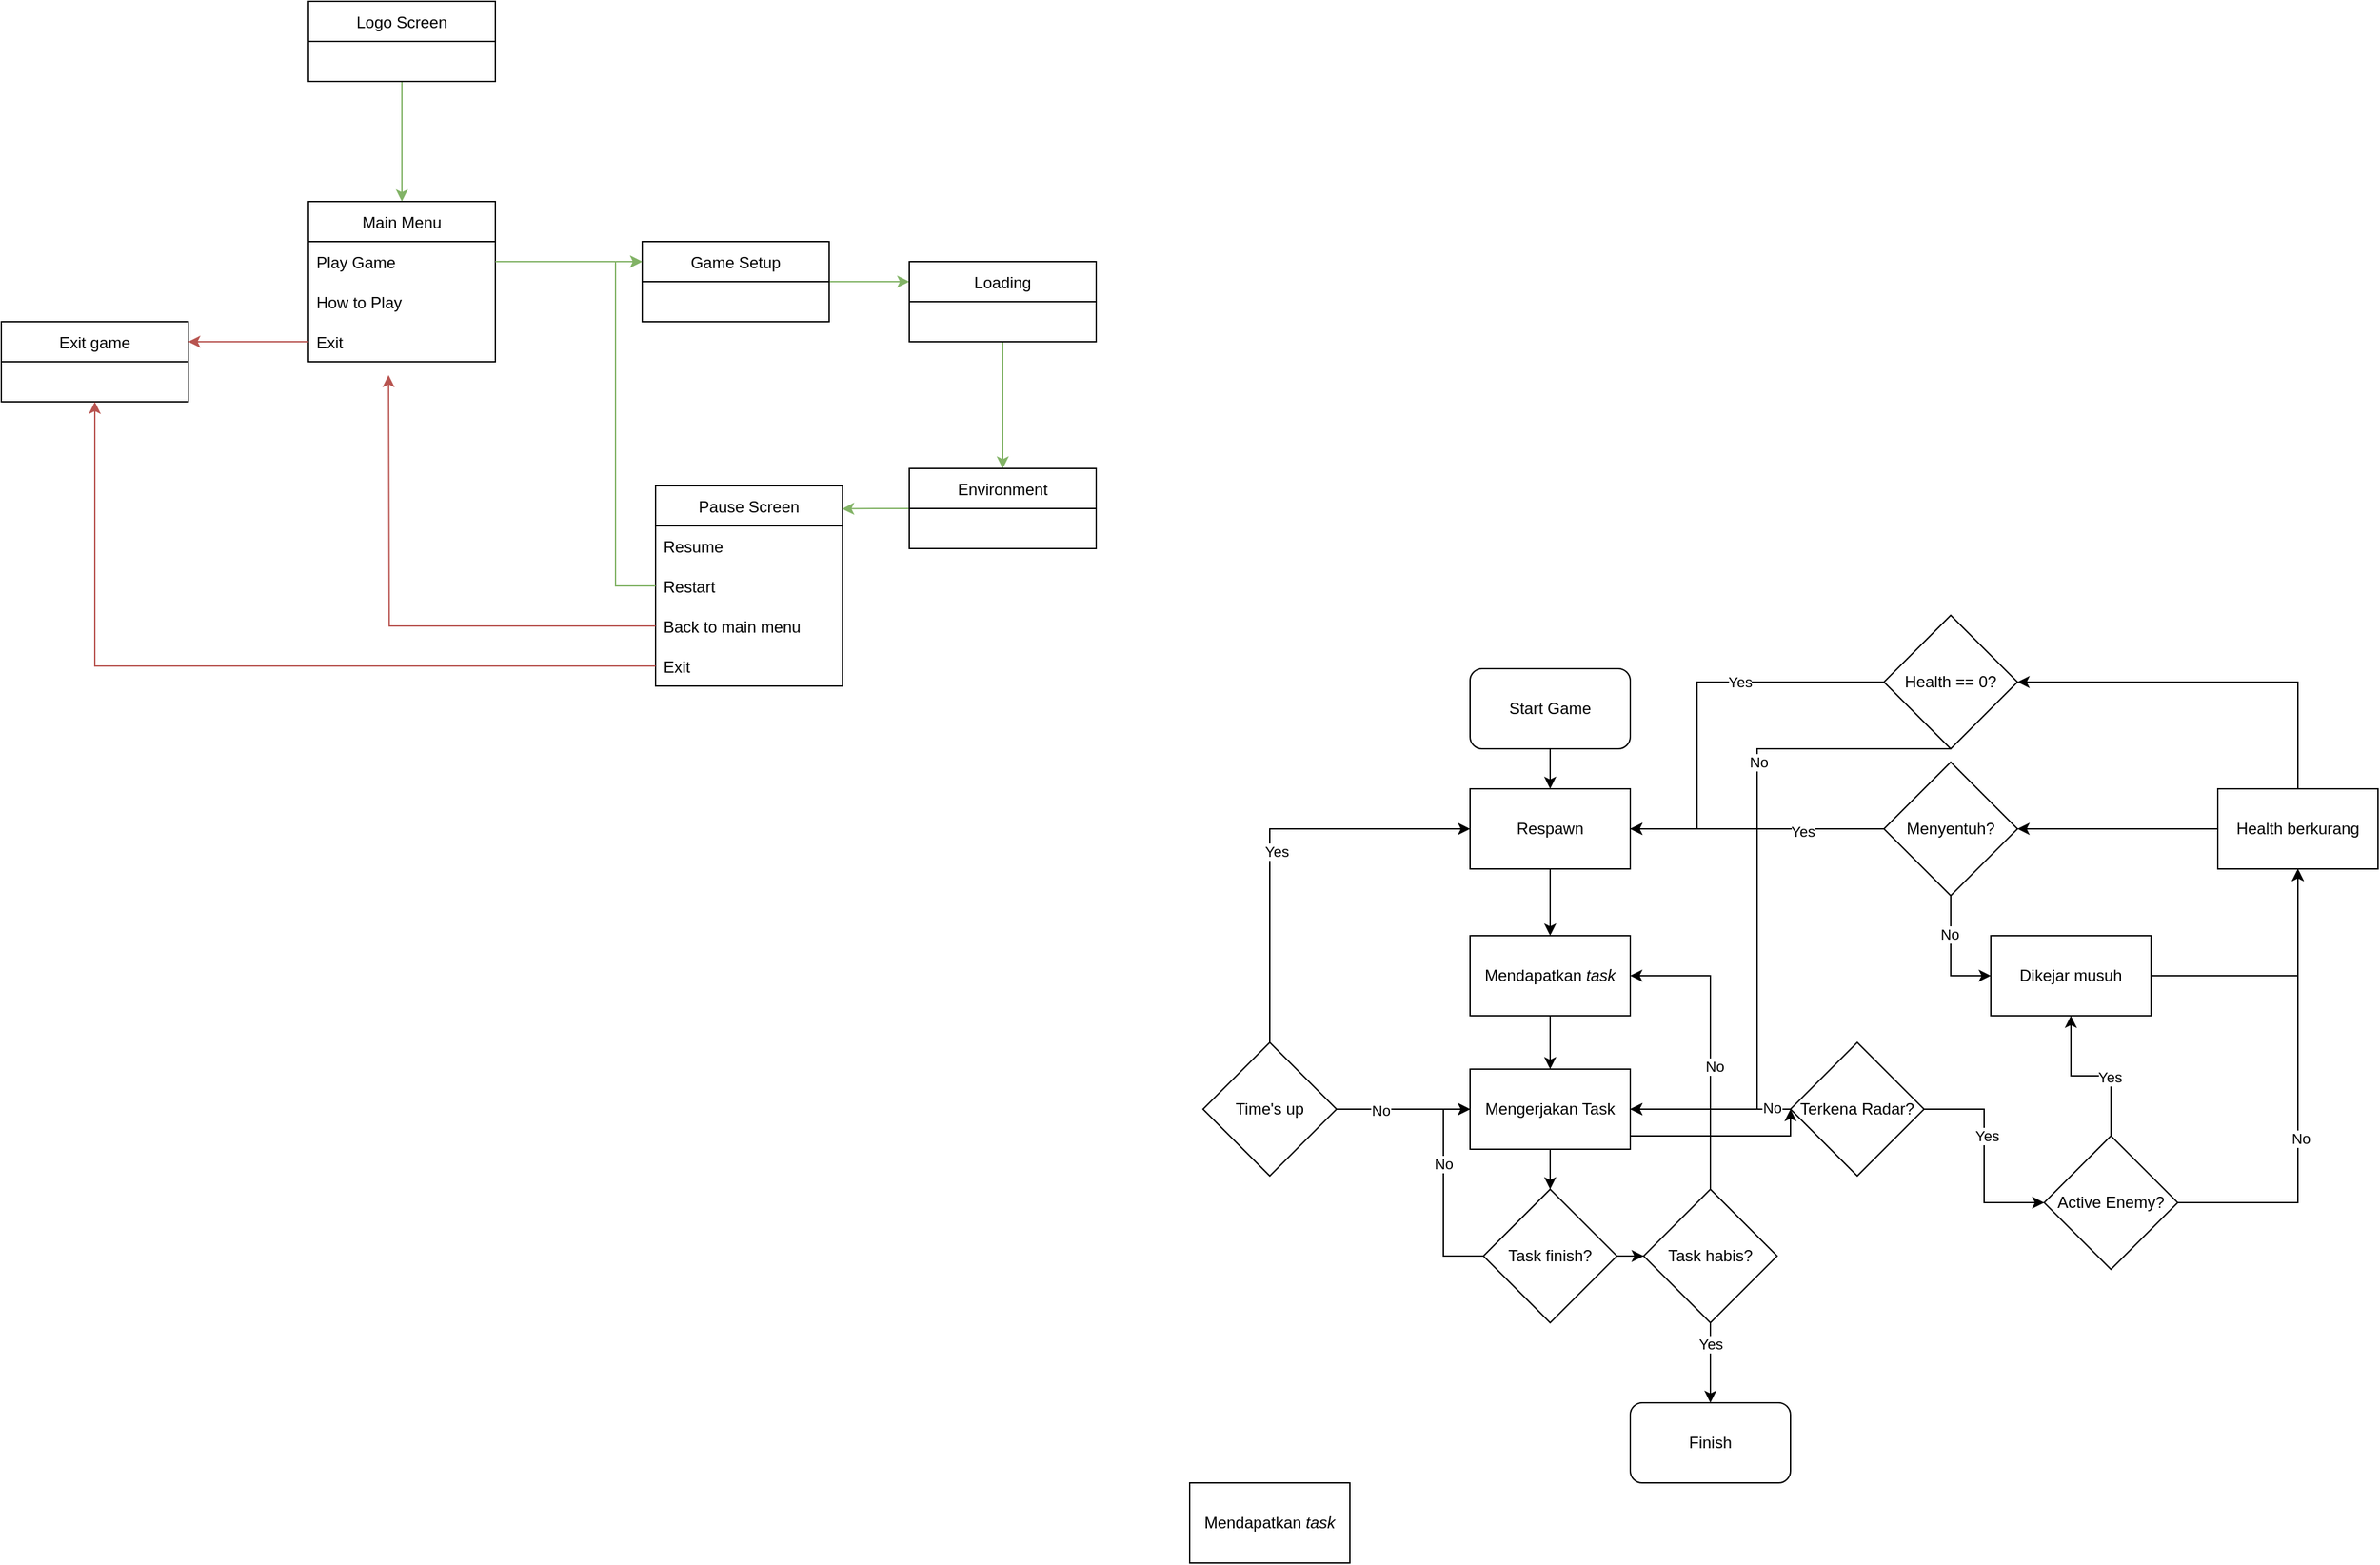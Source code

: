 <mxfile version="17.2.4" type="device"><diagram id="1WqEkN2X0EauxIYjMKih" name="Page-1"><mxGraphModel dx="2146" dy="924" grid="1" gridSize="10" guides="1" tooltips="1" connect="1" arrows="1" fold="1" page="1" pageScale="1" pageWidth="850" pageHeight="1100" math="0" shadow="0"><root><mxCell id="0"/><mxCell id="1" parent="0"/><mxCell id="5Wp8ayxPPfGRR2nNoHC0-17" style="edgeStyle=orthogonalEdgeStyle;rounded=0;orthogonalLoop=1;jettySize=auto;html=1;entryX=0.5;entryY=0;entryDx=0;entryDy=0;fillColor=#d5e8d4;strokeColor=#82b366;" parent="1" source="EbuLcJ5vaQVUIiqfd3_A-2" target="EbuLcJ5vaQVUIiqfd3_A-6" edge="1"><mxGeometry relative="1" as="geometry"/></mxCell><mxCell id="EbuLcJ5vaQVUIiqfd3_A-2" value="Logo Screen" style="swimlane;fontStyle=0;childLayout=stackLayout;horizontal=1;startSize=30;horizontalStack=0;resizeParent=1;resizeParentMax=0;resizeLast=0;collapsible=1;marginBottom=0;" parent="1" vertex="1"><mxGeometry x="140" y="40" width="140" height="60" as="geometry"/></mxCell><mxCell id="EbuLcJ5vaQVUIiqfd3_A-6" value="Main Menu" style="swimlane;fontStyle=0;childLayout=stackLayout;horizontal=1;startSize=30;horizontalStack=0;resizeParent=1;resizeParentMax=0;resizeLast=0;collapsible=1;marginBottom=0;" parent="1" vertex="1"><mxGeometry x="140" y="190" width="140" height="120" as="geometry"/></mxCell><mxCell id="EbuLcJ5vaQVUIiqfd3_A-7" value="Play Game" style="text;strokeColor=none;fillColor=none;align=left;verticalAlign=middle;spacingLeft=4;spacingRight=4;overflow=hidden;points=[[0,0.5],[1,0.5]];portConstraint=eastwest;rotatable=0;" parent="EbuLcJ5vaQVUIiqfd3_A-6" vertex="1"><mxGeometry y="30" width="140" height="30" as="geometry"/></mxCell><mxCell id="5Wp8ayxPPfGRR2nNoHC0-2" value="How to Play" style="text;strokeColor=none;fillColor=none;align=left;verticalAlign=middle;spacingLeft=4;spacingRight=4;overflow=hidden;points=[[0,0.5],[1,0.5]];portConstraint=eastwest;rotatable=0;" parent="EbuLcJ5vaQVUIiqfd3_A-6" vertex="1"><mxGeometry y="60" width="140" height="30" as="geometry"/></mxCell><mxCell id="5Wp8ayxPPfGRR2nNoHC0-4" value="Exit" style="text;strokeColor=none;fillColor=none;align=left;verticalAlign=middle;spacingLeft=4;spacingRight=4;overflow=hidden;points=[[0,0.5],[1,0.5]];portConstraint=eastwest;rotatable=0;" parent="EbuLcJ5vaQVUIiqfd3_A-6" vertex="1"><mxGeometry y="90" width="140" height="30" as="geometry"/></mxCell><mxCell id="5Wp8ayxPPfGRR2nNoHC0-19" style="edgeStyle=orthogonalEdgeStyle;rounded=0;orthogonalLoop=1;jettySize=auto;html=1;entryX=0;entryY=0.25;entryDx=0;entryDy=0;fillColor=#d5e8d4;strokeColor=#82b366;" parent="1" source="EbuLcJ5vaQVUIiqfd3_A-10" target="EbuLcJ5vaQVUIiqfd3_A-12" edge="1"><mxGeometry relative="1" as="geometry"/></mxCell><mxCell id="EbuLcJ5vaQVUIiqfd3_A-10" value="Game Setup" style="swimlane;fontStyle=0;childLayout=stackLayout;horizontal=1;startSize=30;horizontalStack=0;resizeParent=1;resizeParentMax=0;resizeLast=0;collapsible=1;marginBottom=0;" parent="1" vertex="1"><mxGeometry x="390" y="220" width="140" height="60" as="geometry"/></mxCell><mxCell id="5Wp8ayxPPfGRR2nNoHC0-20" style="edgeStyle=orthogonalEdgeStyle;rounded=0;orthogonalLoop=1;jettySize=auto;html=1;entryX=0.5;entryY=0;entryDx=0;entryDy=0;fillColor=#d5e8d4;strokeColor=#82b366;" parent="1" source="EbuLcJ5vaQVUIiqfd3_A-12" target="5Wp8ayxPPfGRR2nNoHC0-10" edge="1"><mxGeometry relative="1" as="geometry"/></mxCell><mxCell id="EbuLcJ5vaQVUIiqfd3_A-12" value="Loading" style="swimlane;fontStyle=0;childLayout=stackLayout;horizontal=1;startSize=30;horizontalStack=0;resizeParent=1;resizeParentMax=0;resizeLast=0;collapsible=1;marginBottom=0;" parent="1" vertex="1"><mxGeometry x="590" y="235" width="140" height="60" as="geometry"/></mxCell><mxCell id="5Wp8ayxPPfGRR2nNoHC0-26" style="edgeStyle=orthogonalEdgeStyle;rounded=0;orthogonalLoop=1;jettySize=auto;html=1;entryX=0.998;entryY=0.115;entryDx=0;entryDy=0;entryPerimeter=0;fillColor=#d5e8d4;strokeColor=#82b366;" parent="1" source="5Wp8ayxPPfGRR2nNoHC0-10" target="5Wp8ayxPPfGRR2nNoHC0-21" edge="1"><mxGeometry relative="1" as="geometry"/></mxCell><mxCell id="5Wp8ayxPPfGRR2nNoHC0-10" value="Environment" style="swimlane;fontStyle=0;childLayout=stackLayout;horizontal=1;startSize=30;horizontalStack=0;resizeParent=1;resizeParentMax=0;resizeLast=0;collapsible=1;marginBottom=0;" parent="1" vertex="1"><mxGeometry x="590" y="390" width="140" height="60" as="geometry"/></mxCell><mxCell id="5Wp8ayxPPfGRR2nNoHC0-14" value="Exit game" style="swimlane;fontStyle=0;childLayout=stackLayout;horizontal=1;startSize=30;horizontalStack=0;resizeParent=1;resizeParentMax=0;resizeLast=0;collapsible=1;marginBottom=0;" parent="1" vertex="1"><mxGeometry x="-90" y="280" width="140" height="60" as="geometry"/></mxCell><mxCell id="5Wp8ayxPPfGRR2nNoHC0-16" style="edgeStyle=orthogonalEdgeStyle;rounded=0;orthogonalLoop=1;jettySize=auto;html=1;entryX=1;entryY=0.25;entryDx=0;entryDy=0;fillColor=#f8cecc;strokeColor=#b85450;" parent="1" source="5Wp8ayxPPfGRR2nNoHC0-4" target="5Wp8ayxPPfGRR2nNoHC0-14" edge="1"><mxGeometry relative="1" as="geometry"/></mxCell><mxCell id="5Wp8ayxPPfGRR2nNoHC0-18" style="edgeStyle=orthogonalEdgeStyle;rounded=0;orthogonalLoop=1;jettySize=auto;html=1;exitX=1;exitY=0.5;exitDx=0;exitDy=0;entryX=0;entryY=0.25;entryDx=0;entryDy=0;fillColor=#d5e8d4;strokeColor=#82b366;" parent="1" source="EbuLcJ5vaQVUIiqfd3_A-7" target="EbuLcJ5vaQVUIiqfd3_A-10" edge="1"><mxGeometry relative="1" as="geometry"/></mxCell><mxCell id="5Wp8ayxPPfGRR2nNoHC0-21" value="Pause Screen" style="swimlane;fontStyle=0;childLayout=stackLayout;horizontal=1;startSize=30;horizontalStack=0;resizeParent=1;resizeParentMax=0;resizeLast=0;collapsible=1;marginBottom=0;" parent="1" vertex="1"><mxGeometry x="400" y="403" width="140" height="150" as="geometry"/></mxCell><mxCell id="5Wp8ayxPPfGRR2nNoHC0-22" value="Resume" style="text;strokeColor=none;fillColor=none;align=left;verticalAlign=middle;spacingLeft=4;spacingRight=4;overflow=hidden;points=[[0,0.5],[1,0.5]];portConstraint=eastwest;rotatable=0;" parent="5Wp8ayxPPfGRR2nNoHC0-21" vertex="1"><mxGeometry y="30" width="140" height="30" as="geometry"/></mxCell><mxCell id="5Wp8ayxPPfGRR2nNoHC0-23" value="Restart" style="text;strokeColor=none;fillColor=none;align=left;verticalAlign=middle;spacingLeft=4;spacingRight=4;overflow=hidden;points=[[0,0.5],[1,0.5]];portConstraint=eastwest;rotatable=0;" parent="5Wp8ayxPPfGRR2nNoHC0-21" vertex="1"><mxGeometry y="60" width="140" height="30" as="geometry"/></mxCell><mxCell id="5Wp8ayxPPfGRR2nNoHC0-25" value="Back to main menu" style="text;strokeColor=none;fillColor=none;align=left;verticalAlign=middle;spacingLeft=4;spacingRight=4;overflow=hidden;points=[[0,0.5],[1,0.5]];portConstraint=eastwest;rotatable=0;" parent="5Wp8ayxPPfGRR2nNoHC0-21" vertex="1"><mxGeometry y="90" width="140" height="30" as="geometry"/></mxCell><mxCell id="5Wp8ayxPPfGRR2nNoHC0-24" value="Exit" style="text;strokeColor=none;fillColor=none;align=left;verticalAlign=middle;spacingLeft=4;spacingRight=4;overflow=hidden;points=[[0,0.5],[1,0.5]];portConstraint=eastwest;rotatable=0;" parent="5Wp8ayxPPfGRR2nNoHC0-21" vertex="1"><mxGeometry y="120" width="140" height="30" as="geometry"/></mxCell><mxCell id="5Wp8ayxPPfGRR2nNoHC0-27" style="edgeStyle=orthogonalEdgeStyle;rounded=0;orthogonalLoop=1;jettySize=auto;html=1;fillColor=#f8cecc;strokeColor=#b85450;" parent="1" source="5Wp8ayxPPfGRR2nNoHC0-25" edge="1"><mxGeometry relative="1" as="geometry"><mxPoint x="200" y="320" as="targetPoint"/></mxGeometry></mxCell><mxCell id="5Wp8ayxPPfGRR2nNoHC0-28" style="edgeStyle=orthogonalEdgeStyle;rounded=0;orthogonalLoop=1;jettySize=auto;html=1;entryX=0;entryY=0.25;entryDx=0;entryDy=0;fillColor=#d5e8d4;strokeColor=#82b366;" parent="1" source="5Wp8ayxPPfGRR2nNoHC0-23" target="EbuLcJ5vaQVUIiqfd3_A-10" edge="1"><mxGeometry relative="1" as="geometry"/></mxCell><mxCell id="5Wp8ayxPPfGRR2nNoHC0-29" style="edgeStyle=orthogonalEdgeStyle;rounded=0;orthogonalLoop=1;jettySize=auto;html=1;entryX=0.5;entryY=1;entryDx=0;entryDy=0;fillColor=#f8cecc;strokeColor=#b85450;" parent="1" source="5Wp8ayxPPfGRR2nNoHC0-24" target="5Wp8ayxPPfGRR2nNoHC0-14" edge="1"><mxGeometry relative="1" as="geometry"/></mxCell><mxCell id="5Wp8ayxPPfGRR2nNoHC0-47" style="edgeStyle=orthogonalEdgeStyle;rounded=0;orthogonalLoop=1;jettySize=auto;html=1;entryX=0;entryY=0.5;entryDx=0;entryDy=0;" parent="1" source="5Wp8ayxPPfGRR2nNoHC0-30" target="5Wp8ayxPPfGRR2nNoHC0-44" edge="1"><mxGeometry relative="1" as="geometry"><mxPoint x="980" y="880" as="targetPoint"/><Array as="points"><mxPoint x="990" y="980"/><mxPoint x="990" y="870"/></Array></mxGeometry></mxCell><mxCell id="5Wp8ayxPPfGRR2nNoHC0-48" value="No" style="edgeLabel;html=1;align=center;verticalAlign=middle;resizable=0;points=[];" parent="5Wp8ayxPPfGRR2nNoHC0-47" vertex="1" connectable="0"><mxGeometry x="0.235" relative="1" as="geometry"><mxPoint as="offset"/></mxGeometry></mxCell><mxCell id="vPTZHvCu6GHwW4E-sTrk-7" style="edgeStyle=orthogonalEdgeStyle;rounded=0;orthogonalLoop=1;jettySize=auto;html=1;" edge="1" parent="1" source="5Wp8ayxPPfGRR2nNoHC0-30" target="vPTZHvCu6GHwW4E-sTrk-2"><mxGeometry relative="1" as="geometry"/></mxCell><mxCell id="5Wp8ayxPPfGRR2nNoHC0-30" value="Task finish?" style="rhombus;whiteSpace=wrap;html=1;" parent="1" vertex="1"><mxGeometry x="1020" y="930" width="100" height="100" as="geometry"/></mxCell><mxCell id="5Wp8ayxPPfGRR2nNoHC0-36" value="" style="edgeStyle=orthogonalEdgeStyle;rounded=0;orthogonalLoop=1;jettySize=auto;html=1;entryX=0.5;entryY=0;entryDx=0;entryDy=0;" parent="1" source="5Wp8ayxPPfGRR2nNoHC0-31" target="5Wp8ayxPPfGRR2nNoHC0-40" edge="1"><mxGeometry relative="1" as="geometry"/></mxCell><mxCell id="5Wp8ayxPPfGRR2nNoHC0-31" value="Start Game" style="rounded=1;whiteSpace=wrap;html=1;" parent="1" vertex="1"><mxGeometry x="1010" y="540" width="120" height="60" as="geometry"/></mxCell><mxCell id="5Wp8ayxPPfGRR2nNoHC0-42" style="edgeStyle=orthogonalEdgeStyle;rounded=0;orthogonalLoop=1;jettySize=auto;html=1;entryX=0;entryY=0.5;entryDx=0;entryDy=0;exitX=0.5;exitY=0;exitDx=0;exitDy=0;" parent="1" source="5Wp8ayxPPfGRR2nNoHC0-32" target="5Wp8ayxPPfGRR2nNoHC0-40" edge="1"><mxGeometry relative="1" as="geometry"/></mxCell><mxCell id="5Wp8ayxPPfGRR2nNoHC0-43" value="Yes" style="edgeLabel;html=1;align=center;verticalAlign=middle;resizable=0;points=[];" parent="5Wp8ayxPPfGRR2nNoHC0-42" vertex="1" connectable="0"><mxGeometry x="-0.071" y="-5" relative="1" as="geometry"><mxPoint y="1" as="offset"/></mxGeometry></mxCell><mxCell id="5Wp8ayxPPfGRR2nNoHC0-49" style="edgeStyle=orthogonalEdgeStyle;rounded=0;orthogonalLoop=1;jettySize=auto;html=1;entryX=0;entryY=0.5;entryDx=0;entryDy=0;" parent="1" source="5Wp8ayxPPfGRR2nNoHC0-32" target="5Wp8ayxPPfGRR2nNoHC0-44" edge="1"><mxGeometry relative="1" as="geometry"/></mxCell><mxCell id="5Wp8ayxPPfGRR2nNoHC0-50" value="No" style="edgeLabel;html=1;align=center;verticalAlign=middle;resizable=0;points=[];" parent="5Wp8ayxPPfGRR2nNoHC0-49" vertex="1" connectable="0"><mxGeometry x="-0.338" y="-1" relative="1" as="geometry"><mxPoint as="offset"/></mxGeometry></mxCell><mxCell id="5Wp8ayxPPfGRR2nNoHC0-32" value="Time's up" style="rhombus;whiteSpace=wrap;html=1;" parent="1" vertex="1"><mxGeometry x="810" y="820" width="100" height="100" as="geometry"/></mxCell><mxCell id="5Wp8ayxPPfGRR2nNoHC0-37" value="" style="edgeStyle=orthogonalEdgeStyle;rounded=0;orthogonalLoop=1;jettySize=auto;html=1;entryX=0.5;entryY=0;entryDx=0;entryDy=0;" parent="1" source="5Wp8ayxPPfGRR2nNoHC0-33" target="5Wp8ayxPPfGRR2nNoHC0-44" edge="1"><mxGeometry relative="1" as="geometry"/></mxCell><mxCell id="5Wp8ayxPPfGRR2nNoHC0-33" value="Mendapatkan &lt;i&gt;task&lt;/i&gt;" style="rounded=0;whiteSpace=wrap;html=1;" parent="1" vertex="1"><mxGeometry x="1010" y="740" width="120" height="60" as="geometry"/></mxCell><mxCell id="5Wp8ayxPPfGRR2nNoHC0-38" value="Mendapatkan &lt;i&gt;task&lt;/i&gt;" style="rounded=0;whiteSpace=wrap;html=1;" parent="1" vertex="1"><mxGeometry x="800" y="1150" width="120" height="60" as="geometry"/></mxCell><mxCell id="5Wp8ayxPPfGRR2nNoHC0-39" value="Finish" style="rounded=1;whiteSpace=wrap;html=1;" parent="1" vertex="1"><mxGeometry x="1130" y="1090" width="120" height="60" as="geometry"/></mxCell><mxCell id="5Wp8ayxPPfGRR2nNoHC0-41" value="" style="edgeStyle=orthogonalEdgeStyle;rounded=0;orthogonalLoop=1;jettySize=auto;html=1;" parent="1" source="5Wp8ayxPPfGRR2nNoHC0-40" target="5Wp8ayxPPfGRR2nNoHC0-33" edge="1"><mxGeometry relative="1" as="geometry"/></mxCell><mxCell id="5Wp8ayxPPfGRR2nNoHC0-40" value="Respawn" style="rounded=0;whiteSpace=wrap;html=1;" parent="1" vertex="1"><mxGeometry x="1010" y="630" width="120" height="60" as="geometry"/></mxCell><mxCell id="5Wp8ayxPPfGRR2nNoHC0-45" style="edgeStyle=orthogonalEdgeStyle;rounded=0;orthogonalLoop=1;jettySize=auto;html=1;entryX=0.5;entryY=0;entryDx=0;entryDy=0;" parent="1" source="5Wp8ayxPPfGRR2nNoHC0-44" target="5Wp8ayxPPfGRR2nNoHC0-30" edge="1"><mxGeometry relative="1" as="geometry"/></mxCell><mxCell id="5Wp8ayxPPfGRR2nNoHC0-61" style="edgeStyle=orthogonalEdgeStyle;rounded=0;orthogonalLoop=1;jettySize=auto;html=1;entryX=0;entryY=0.5;entryDx=0;entryDy=0;" parent="1" source="5Wp8ayxPPfGRR2nNoHC0-44" target="5Wp8ayxPPfGRR2nNoHC0-52" edge="1"><mxGeometry relative="1" as="geometry"><Array as="points"><mxPoint x="1250" y="890"/></Array></mxGeometry></mxCell><mxCell id="5Wp8ayxPPfGRR2nNoHC0-44" value="Mengerjakan Task" style="rounded=0;whiteSpace=wrap;html=1;" parent="1" vertex="1"><mxGeometry x="1010" y="840" width="120" height="60" as="geometry"/></mxCell><mxCell id="5Wp8ayxPPfGRR2nNoHC0-67" style="edgeStyle=orthogonalEdgeStyle;rounded=0;orthogonalLoop=1;jettySize=auto;html=1;entryX=0.5;entryY=1;entryDx=0;entryDy=0;" parent="1" source="5Wp8ayxPPfGRR2nNoHC0-51" target="5Wp8ayxPPfGRR2nNoHC0-57" edge="1"><mxGeometry relative="1" as="geometry"/></mxCell><mxCell id="5Wp8ayxPPfGRR2nNoHC0-51" value="Dikejar musuh" style="rounded=0;whiteSpace=wrap;html=1;" parent="1" vertex="1"><mxGeometry x="1400" y="740" width="120" height="60" as="geometry"/></mxCell><mxCell id="5Wp8ayxPPfGRR2nNoHC0-64" value="" style="edgeStyle=orthogonalEdgeStyle;rounded=0;orthogonalLoop=1;jettySize=auto;html=1;" parent="1" source="5Wp8ayxPPfGRR2nNoHC0-52" target="5Wp8ayxPPfGRR2nNoHC0-63" edge="1"><mxGeometry relative="1" as="geometry"/></mxCell><mxCell id="5Wp8ayxPPfGRR2nNoHC0-79" value="Yes" style="edgeLabel;html=1;align=center;verticalAlign=middle;resizable=0;points=[];" parent="5Wp8ayxPPfGRR2nNoHC0-64" vertex="1" connectable="0"><mxGeometry x="-0.187" y="2" relative="1" as="geometry"><mxPoint as="offset"/></mxGeometry></mxCell><mxCell id="5Wp8ayxPPfGRR2nNoHC0-80" style="edgeStyle=orthogonalEdgeStyle;rounded=0;orthogonalLoop=1;jettySize=auto;html=1;" parent="1" source="5Wp8ayxPPfGRR2nNoHC0-52" edge="1"><mxGeometry relative="1" as="geometry"><mxPoint x="1130" y="870" as="targetPoint"/></mxGeometry></mxCell><mxCell id="5Wp8ayxPPfGRR2nNoHC0-81" value="No" style="edgeLabel;html=1;align=center;verticalAlign=middle;resizable=0;points=[];" parent="5Wp8ayxPPfGRR2nNoHC0-80" vertex="1" connectable="0"><mxGeometry x="-0.756" y="-1" relative="1" as="geometry"><mxPoint as="offset"/></mxGeometry></mxCell><mxCell id="5Wp8ayxPPfGRR2nNoHC0-52" value="Terkena Radar?" style="rhombus;whiteSpace=wrap;html=1;" parent="1" vertex="1"><mxGeometry x="1250" y="820" width="100" height="100" as="geometry"/></mxCell><mxCell id="5Wp8ayxPPfGRR2nNoHC0-58" value="" style="edgeStyle=orthogonalEdgeStyle;rounded=0;orthogonalLoop=1;jettySize=auto;html=1;entryX=1;entryY=0.5;entryDx=0;entryDy=0;" parent="1" source="5Wp8ayxPPfGRR2nNoHC0-54" target="5Wp8ayxPPfGRR2nNoHC0-40" edge="1"><mxGeometry relative="1" as="geometry"/></mxCell><mxCell id="5Wp8ayxPPfGRR2nNoHC0-69" value="Yes" style="edgeLabel;html=1;align=center;verticalAlign=middle;resizable=0;points=[];" parent="5Wp8ayxPPfGRR2nNoHC0-58" vertex="1" connectable="0"><mxGeometry x="-0.351" y="2" relative="1" as="geometry"><mxPoint as="offset"/></mxGeometry></mxCell><mxCell id="5Wp8ayxPPfGRR2nNoHC0-73" style="edgeStyle=orthogonalEdgeStyle;rounded=0;orthogonalLoop=1;jettySize=auto;html=1;entryX=0;entryY=0.5;entryDx=0;entryDy=0;" parent="1" source="5Wp8ayxPPfGRR2nNoHC0-54" target="5Wp8ayxPPfGRR2nNoHC0-51" edge="1"><mxGeometry relative="1" as="geometry"/></mxCell><mxCell id="5Wp8ayxPPfGRR2nNoHC0-74" value="No" style="edgeLabel;html=1;align=center;verticalAlign=middle;resizable=0;points=[];" parent="5Wp8ayxPPfGRR2nNoHC0-73" vertex="1" connectable="0"><mxGeometry x="-0.356" y="-1" relative="1" as="geometry"><mxPoint as="offset"/></mxGeometry></mxCell><mxCell id="5Wp8ayxPPfGRR2nNoHC0-54" value="Menyentuh?" style="rhombus;whiteSpace=wrap;html=1;" parent="1" vertex="1"><mxGeometry x="1320" y="610" width="100" height="100" as="geometry"/></mxCell><mxCell id="5Wp8ayxPPfGRR2nNoHC0-60" value="" style="edgeStyle=orthogonalEdgeStyle;rounded=0;orthogonalLoop=1;jettySize=auto;html=1;" parent="1" source="5Wp8ayxPPfGRR2nNoHC0-57" target="5Wp8ayxPPfGRR2nNoHC0-59" edge="1"><mxGeometry relative="1" as="geometry"><Array as="points"><mxPoint x="1630" y="550"/></Array></mxGeometry></mxCell><mxCell id="5Wp8ayxPPfGRR2nNoHC0-68" style="edgeStyle=orthogonalEdgeStyle;rounded=0;orthogonalLoop=1;jettySize=auto;html=1;exitX=0;exitY=0.5;exitDx=0;exitDy=0;entryX=1;entryY=0.5;entryDx=0;entryDy=0;" parent="1" source="5Wp8ayxPPfGRR2nNoHC0-57" target="5Wp8ayxPPfGRR2nNoHC0-54" edge="1"><mxGeometry relative="1" as="geometry"/></mxCell><mxCell id="5Wp8ayxPPfGRR2nNoHC0-57" value="Health berkurang" style="rounded=0;whiteSpace=wrap;html=1;" parent="1" vertex="1"><mxGeometry x="1570" y="630" width="120" height="60" as="geometry"/></mxCell><mxCell id="5Wp8ayxPPfGRR2nNoHC0-71" style="edgeStyle=orthogonalEdgeStyle;rounded=0;orthogonalLoop=1;jettySize=auto;html=1;" parent="1" source="5Wp8ayxPPfGRR2nNoHC0-59" target="5Wp8ayxPPfGRR2nNoHC0-40" edge="1"><mxGeometry relative="1" as="geometry"><Array as="points"><mxPoint x="1180" y="550"/><mxPoint x="1180" y="660"/></Array></mxGeometry></mxCell><mxCell id="5Wp8ayxPPfGRR2nNoHC0-76" value="Yes" style="edgeLabel;html=1;align=center;verticalAlign=middle;resizable=0;points=[];" parent="5Wp8ayxPPfGRR2nNoHC0-71" vertex="1" connectable="0"><mxGeometry x="-0.278" relative="1" as="geometry"><mxPoint as="offset"/></mxGeometry></mxCell><mxCell id="5Wp8ayxPPfGRR2nNoHC0-77" style="edgeStyle=orthogonalEdgeStyle;rounded=0;orthogonalLoop=1;jettySize=auto;html=1;entryX=1;entryY=0.5;entryDx=0;entryDy=0;exitX=0.5;exitY=1;exitDx=0;exitDy=0;" parent="1" source="5Wp8ayxPPfGRR2nNoHC0-59" target="5Wp8ayxPPfGRR2nNoHC0-44" edge="1"><mxGeometry relative="1" as="geometry"><Array as="points"><mxPoint x="1225" y="600"/><mxPoint x="1225" y="870"/></Array></mxGeometry></mxCell><mxCell id="5Wp8ayxPPfGRR2nNoHC0-78" value="No" style="edgeLabel;html=1;align=center;verticalAlign=middle;resizable=0;points=[];" parent="5Wp8ayxPPfGRR2nNoHC0-77" vertex="1" connectable="0"><mxGeometry x="-0.394" y="1" relative="1" as="geometry"><mxPoint as="offset"/></mxGeometry></mxCell><mxCell id="5Wp8ayxPPfGRR2nNoHC0-59" value="Health == 0?" style="rhombus;whiteSpace=wrap;html=1;" parent="1" vertex="1"><mxGeometry x="1320" y="500" width="100" height="100" as="geometry"/></mxCell><mxCell id="5Wp8ayxPPfGRR2nNoHC0-66" value="" style="edgeStyle=orthogonalEdgeStyle;rounded=0;orthogonalLoop=1;jettySize=auto;html=1;" parent="1" source="5Wp8ayxPPfGRR2nNoHC0-63" target="5Wp8ayxPPfGRR2nNoHC0-51" edge="1"><mxGeometry relative="1" as="geometry"/></mxCell><mxCell id="5Wp8ayxPPfGRR2nNoHC0-72" value="Yes" style="edgeLabel;html=1;align=center;verticalAlign=middle;resizable=0;points=[];" parent="5Wp8ayxPPfGRR2nNoHC0-66" vertex="1" connectable="0"><mxGeometry x="-0.269" y="1" relative="1" as="geometry"><mxPoint as="offset"/></mxGeometry></mxCell><mxCell id="5Wp8ayxPPfGRR2nNoHC0-70" style="edgeStyle=orthogonalEdgeStyle;rounded=0;orthogonalLoop=1;jettySize=auto;html=1;" parent="1" source="5Wp8ayxPPfGRR2nNoHC0-63" target="5Wp8ayxPPfGRR2nNoHC0-57" edge="1"><mxGeometry relative="1" as="geometry"/></mxCell><mxCell id="5Wp8ayxPPfGRR2nNoHC0-82" value="No" style="edgeLabel;html=1;align=center;verticalAlign=middle;resizable=0;points=[];" parent="5Wp8ayxPPfGRR2nNoHC0-70" vertex="1" connectable="0"><mxGeometry x="-0.187" y="-2" relative="1" as="geometry"><mxPoint as="offset"/></mxGeometry></mxCell><mxCell id="5Wp8ayxPPfGRR2nNoHC0-63" value="Active Enemy?" style="rhombus;whiteSpace=wrap;html=1;" parent="1" vertex="1"><mxGeometry x="1440" y="890" width="100" height="100" as="geometry"/></mxCell><mxCell id="vPTZHvCu6GHwW4E-sTrk-3" style="edgeStyle=orthogonalEdgeStyle;rounded=0;orthogonalLoop=1;jettySize=auto;html=1;exitX=0.5;exitY=1;exitDx=0;exitDy=0;" edge="1" parent="1" source="vPTZHvCu6GHwW4E-sTrk-2" target="5Wp8ayxPPfGRR2nNoHC0-39"><mxGeometry relative="1" as="geometry"/></mxCell><mxCell id="vPTZHvCu6GHwW4E-sTrk-4" value="Yes" style="edgeLabel;html=1;align=center;verticalAlign=middle;resizable=0;points=[];" vertex="1" connectable="0" parent="vPTZHvCu6GHwW4E-sTrk-3"><mxGeometry x="-0.473" relative="1" as="geometry"><mxPoint as="offset"/></mxGeometry></mxCell><mxCell id="vPTZHvCu6GHwW4E-sTrk-5" style="edgeStyle=orthogonalEdgeStyle;rounded=0;orthogonalLoop=1;jettySize=auto;html=1;exitX=0.5;exitY=0;exitDx=0;exitDy=0;entryX=1;entryY=0.5;entryDx=0;entryDy=0;" edge="1" parent="1" source="vPTZHvCu6GHwW4E-sTrk-2" target="5Wp8ayxPPfGRR2nNoHC0-33"><mxGeometry relative="1" as="geometry"/></mxCell><mxCell id="vPTZHvCu6GHwW4E-sTrk-6" value="No" style="edgeLabel;html=1;align=center;verticalAlign=middle;resizable=0;points=[];" vertex="1" connectable="0" parent="vPTZHvCu6GHwW4E-sTrk-5"><mxGeometry x="-0.161" y="-3" relative="1" as="geometry"><mxPoint as="offset"/></mxGeometry></mxCell><mxCell id="vPTZHvCu6GHwW4E-sTrk-2" value="Task habis?" style="rhombus;whiteSpace=wrap;html=1;" vertex="1" parent="1"><mxGeometry x="1140" y="930" width="100" height="100" as="geometry"/></mxCell></root></mxGraphModel></diagram></mxfile>